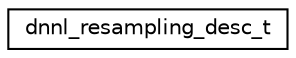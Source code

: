 digraph "Graphical Class Hierarchy"
{
 // LATEX_PDF_SIZE
  edge [fontname="Helvetica",fontsize="10",labelfontname="Helvetica",labelfontsize="10"];
  node [fontname="Helvetica",fontsize="10",shape=record];
  rankdir="LR";
  Node0 [label="dnnl_resampling_desc_t",height=0.2,width=0.4,color="black", fillcolor="white", style="filled",URL="$structdnnl__resampling__desc__t.html",tooltip="A descriptor of resampling operation."];
}
